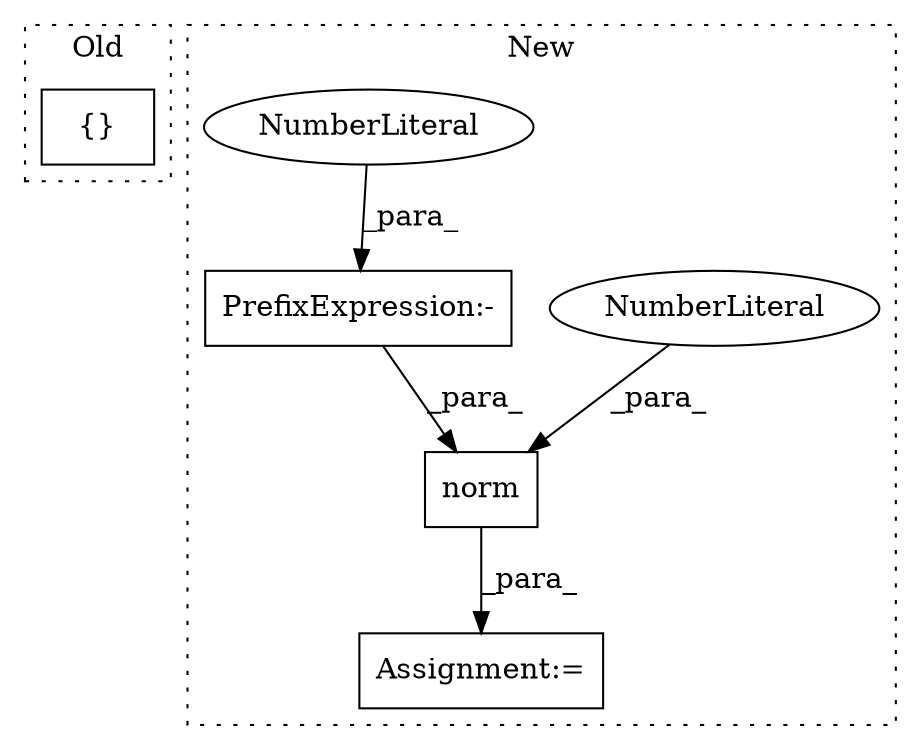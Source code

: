 digraph G {
subgraph cluster0 {
1 [label="{}" a="4" s="880,915" l="1,1" shape="box"];
label = "Old";
style="dotted";
}
subgraph cluster1 {
2 [label="norm" a="32" s="520,534" l="5,1" shape="box"];
3 [label="Assignment:=" a="7" s="513" l="1" shape="box"];
4 [label="NumberLiteral" a="34" s="530" l="1" shape="ellipse"];
5 [label="PrefixExpression:-" a="38" s="532" l="1" shape="box"];
6 [label="NumberLiteral" a="34" s="533" l="1" shape="ellipse"];
label = "New";
style="dotted";
}
2 -> 3 [label="_para_"];
4 -> 2 [label="_para_"];
5 -> 2 [label="_para_"];
6 -> 5 [label="_para_"];
}